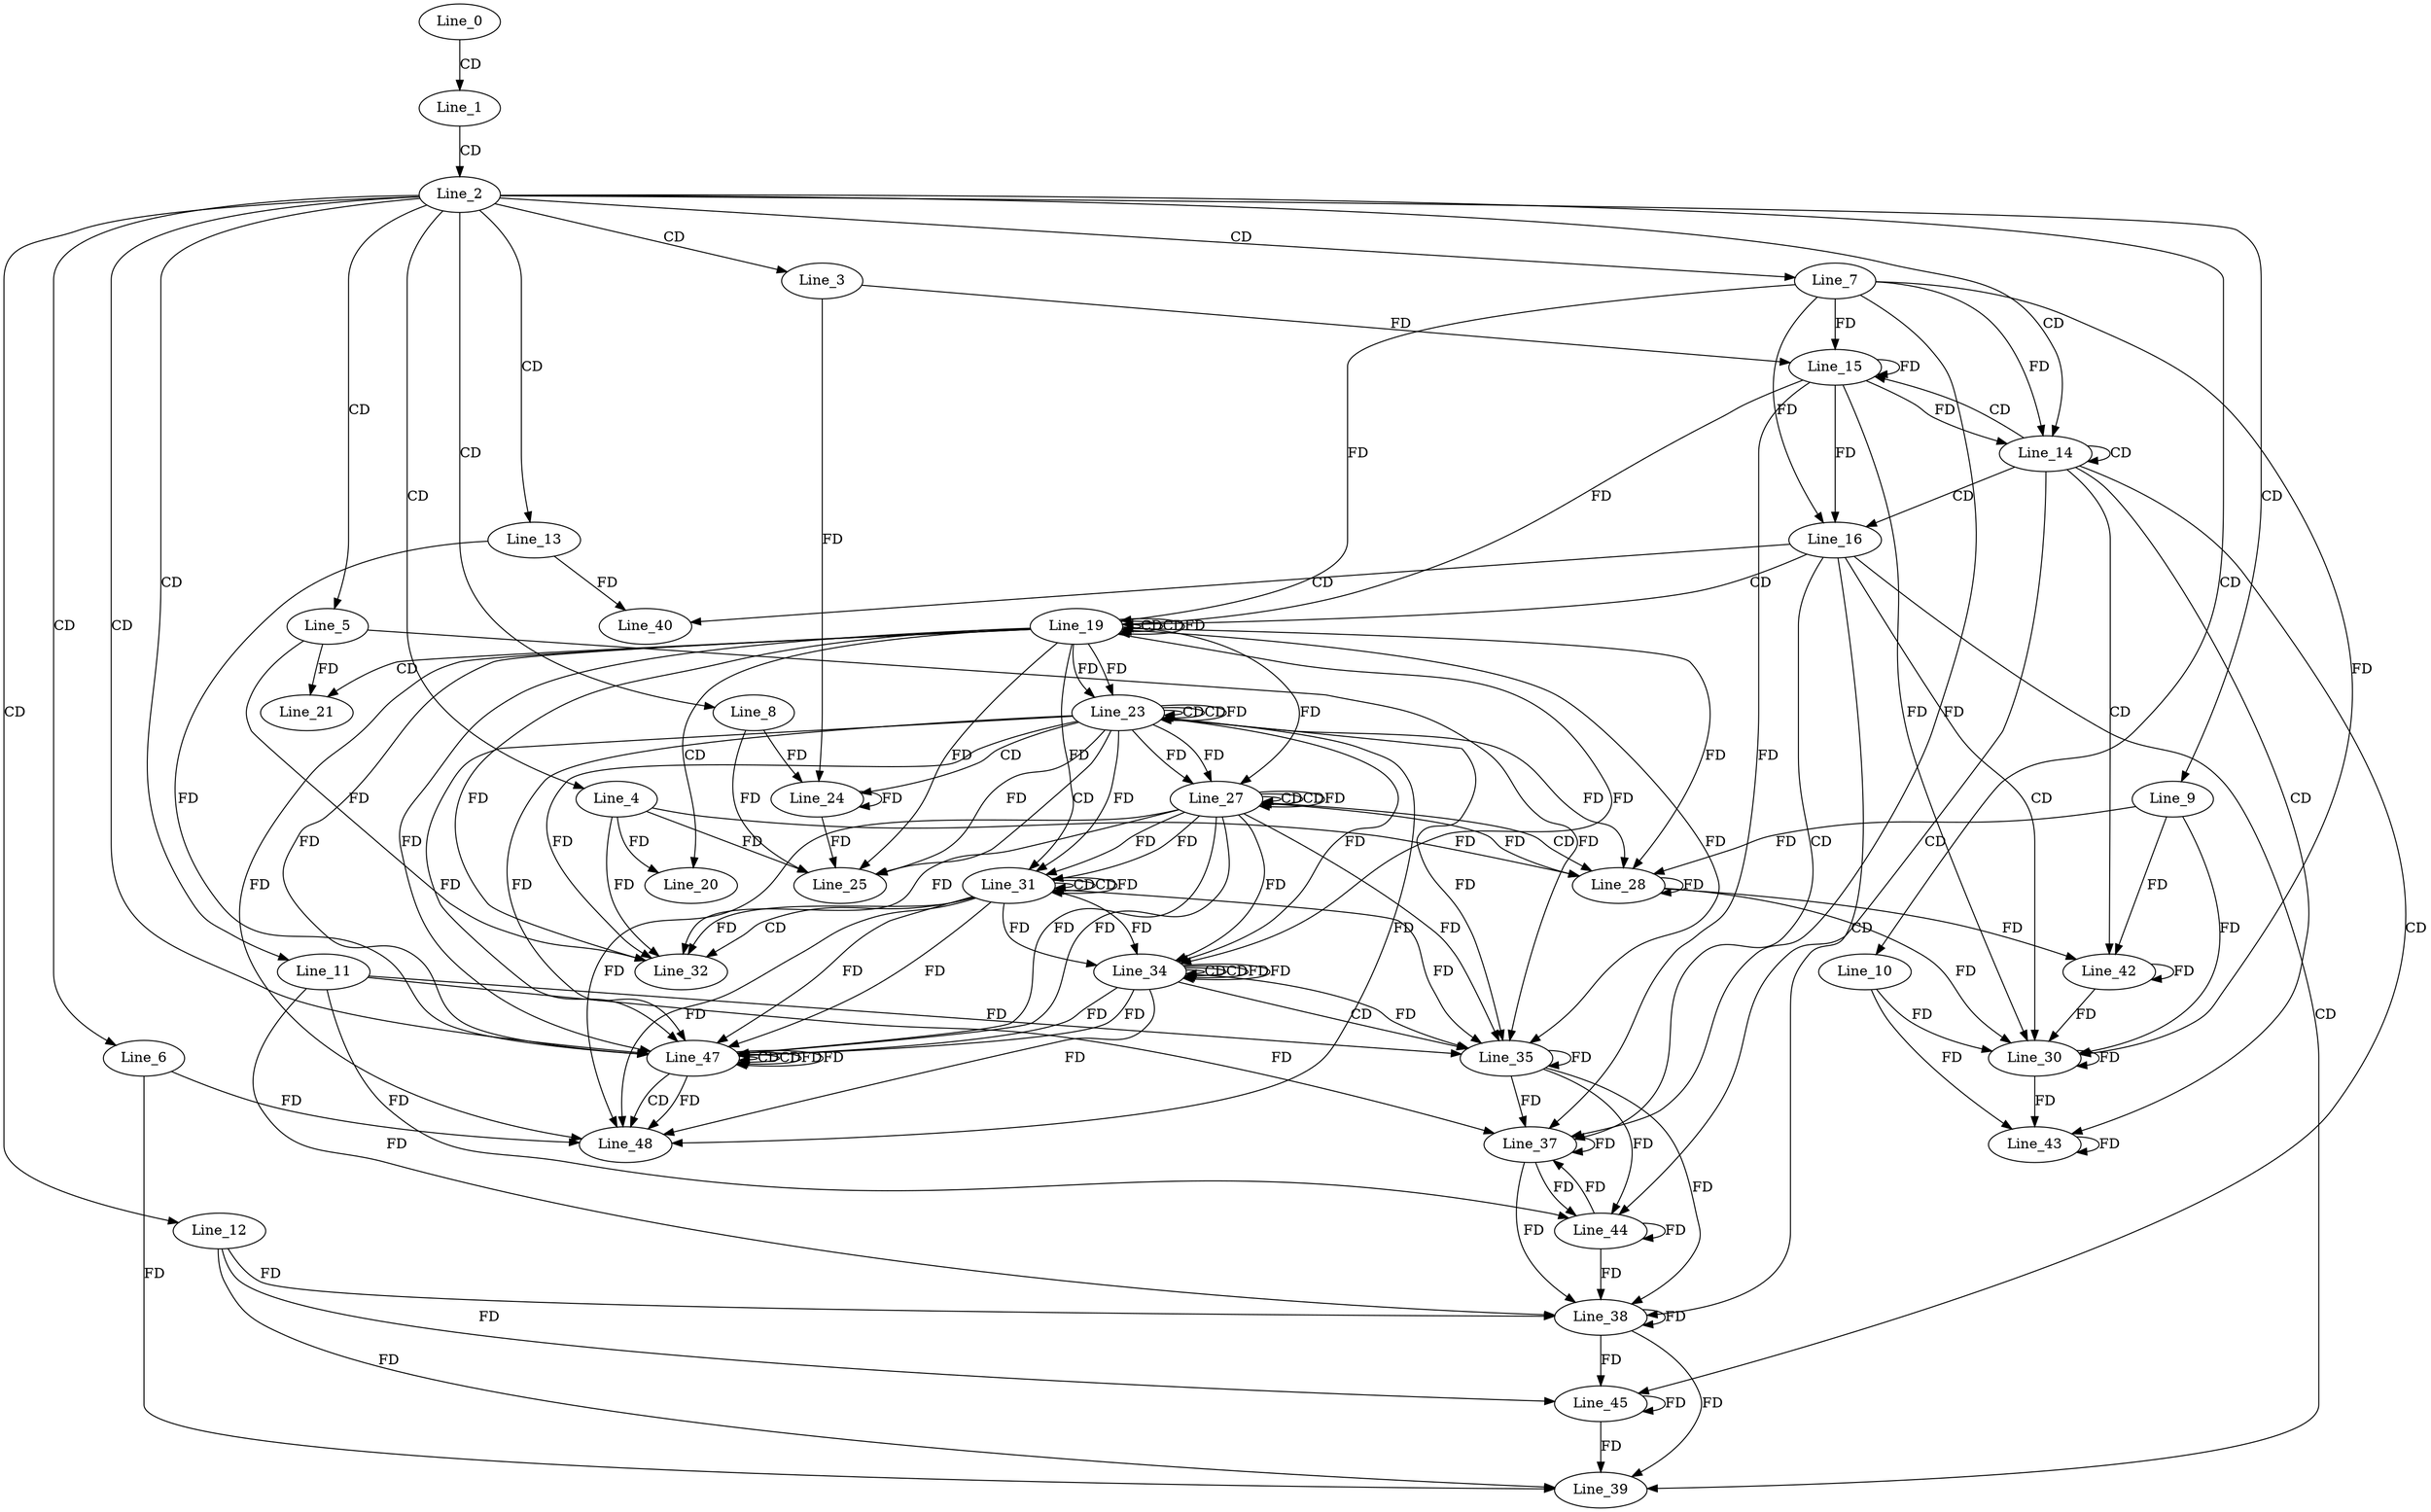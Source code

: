 digraph G {
  Line_0;
  Line_1;
  Line_2;
  Line_3;
  Line_4;
  Line_5;
  Line_6;
  Line_7;
  Line_8;
  Line_9;
  Line_10;
  Line_11;
  Line_12;
  Line_13;
  Line_14;
  Line_15;
  Line_15;
  Line_16;
  Line_19;
  Line_19;
  Line_19;
  Line_20;
  Line_21;
  Line_23;
  Line_23;
  Line_23;
  Line_24;
  Line_24;
  Line_25;
  Line_27;
  Line_27;
  Line_27;
  Line_28;
  Line_28;
  Line_30;
  Line_31;
  Line_31;
  Line_31;
  Line_32;
  Line_32;
  Line_34;
  Line_34;
  Line_34;
  Line_35;
  Line_35;
  Line_35;
  Line_37;
  Line_38;
  Line_38;
  Line_39;
  Line_40;
  Line_42;
  Line_43;
  Line_44;
  Line_45;
  Line_47;
  Line_47;
  Line_47;
  Line_48;
  Line_48;
  Line_0 -> Line_1 [ label="CD" ];
  Line_1 -> Line_2 [ label="CD" ];
  Line_2 -> Line_3 [ label="CD" ];
  Line_2 -> Line_4 [ label="CD" ];
  Line_2 -> Line_5 [ label="CD" ];
  Line_2 -> Line_6 [ label="CD" ];
  Line_2 -> Line_7 [ label="CD" ];
  Line_2 -> Line_8 [ label="CD" ];
  Line_2 -> Line_9 [ label="CD" ];
  Line_2 -> Line_10 [ label="CD" ];
  Line_2 -> Line_11 [ label="CD" ];
  Line_2 -> Line_12 [ label="CD" ];
  Line_2 -> Line_13 [ label="CD" ];
  Line_2 -> Line_14 [ label="CD" ];
  Line_14 -> Line_14 [ label="CD" ];
  Line_7 -> Line_14 [ label="FD" ];
  Line_14 -> Line_15 [ label="CD" ];
  Line_15 -> Line_15 [ label="FD" ];
  Line_7 -> Line_15 [ label="FD" ];
  Line_3 -> Line_15 [ label="FD" ];
  Line_14 -> Line_16 [ label="CD" ];
  Line_15 -> Line_16 [ label="FD" ];
  Line_7 -> Line_16 [ label="FD" ];
  Line_16 -> Line_19 [ label="CD" ];
  Line_19 -> Line_19 [ label="CD" ];
  Line_15 -> Line_19 [ label="FD" ];
  Line_7 -> Line_19 [ label="FD" ];
  Line_19 -> Line_19 [ label="CD" ];
  Line_19 -> Line_19 [ label="FD" ];
  Line_19 -> Line_20 [ label="CD" ];
  Line_4 -> Line_20 [ label="FD" ];
  Line_19 -> Line_21 [ label="CD" ];
  Line_5 -> Line_21 [ label="FD" ];
  Line_23 -> Line_23 [ label="CD" ];
  Line_19 -> Line_23 [ label="FD" ];
  Line_23 -> Line_23 [ label="CD" ];
  Line_23 -> Line_23 [ label="FD" ];
  Line_19 -> Line_23 [ label="FD" ];
  Line_23 -> Line_24 [ label="CD" ];
  Line_24 -> Line_24 [ label="FD" ];
  Line_8 -> Line_24 [ label="FD" ];
  Line_3 -> Line_24 [ label="FD" ];
  Line_23 -> Line_25 [ label="CD" ];
  Line_4 -> Line_25 [ label="FD" ];
  Line_23 -> Line_25 [ label="FD" ];
  Line_19 -> Line_25 [ label="FD" ];
  Line_24 -> Line_25 [ label="FD" ];
  Line_8 -> Line_25 [ label="FD" ];
  Line_27 -> Line_27 [ label="CD" ];
  Line_23 -> Line_27 [ label="FD" ];
  Line_27 -> Line_27 [ label="CD" ];
  Line_27 -> Line_27 [ label="FD" ];
  Line_23 -> Line_27 [ label="FD" ];
  Line_19 -> Line_27 [ label="FD" ];
  Line_27 -> Line_28 [ label="CD" ];
  Line_28 -> Line_28 [ label="FD" ];
  Line_9 -> Line_28 [ label="FD" ];
  Line_4 -> Line_28 [ label="FD" ];
  Line_27 -> Line_28 [ label="FD" ];
  Line_23 -> Line_28 [ label="FD" ];
  Line_19 -> Line_28 [ label="FD" ];
  Line_16 -> Line_30 [ label="CD" ];
  Line_30 -> Line_30 [ label="FD" ];
  Line_10 -> Line_30 [ label="FD" ];
  Line_28 -> Line_30 [ label="FD" ];
  Line_9 -> Line_30 [ label="FD" ];
  Line_15 -> Line_30 [ label="FD" ];
  Line_7 -> Line_30 [ label="FD" ];
  Line_31 -> Line_31 [ label="CD" ];
  Line_27 -> Line_31 [ label="FD" ];
  Line_31 -> Line_31 [ label="CD" ];
  Line_31 -> Line_31 [ label="FD" ];
  Line_27 -> Line_31 [ label="FD" ];
  Line_23 -> Line_31 [ label="FD" ];
  Line_19 -> Line_31 [ label="FD" ];
  Line_31 -> Line_32 [ label="CD" ];
  Line_5 -> Line_32 [ label="FD" ];
  Line_31 -> Line_32 [ label="FD" ];
  Line_27 -> Line_32 [ label="FD" ];
  Line_23 -> Line_32 [ label="FD" ];
  Line_19 -> Line_32 [ label="FD" ];
  Line_4 -> Line_32 [ label="FD" ];
  Line_34 -> Line_34 [ label="CD" ];
  Line_31 -> Line_34 [ label="FD" ];
  Line_34 -> Line_34 [ label="CD" ];
  Line_34 -> Line_34 [ label="FD" ];
  Line_31 -> Line_34 [ label="FD" ];
  Line_27 -> Line_34 [ label="FD" ];
  Line_23 -> Line_34 [ label="FD" ];
  Line_19 -> Line_34 [ label="FD" ];
  Line_34 -> Line_35 [ label="CD" ];
  Line_35 -> Line_35 [ label="FD" ];
  Line_11 -> Line_35 [ label="FD" ];
  Line_5 -> Line_35 [ label="FD" ];
  Line_34 -> Line_35 [ label="FD" ];
  Line_31 -> Line_35 [ label="FD" ];
  Line_27 -> Line_35 [ label="FD" ];
  Line_23 -> Line_35 [ label="FD" ];
  Line_19 -> Line_35 [ label="FD" ];
  Line_16 -> Line_37 [ label="CD" ];
  Line_35 -> Line_37 [ label="FD" ];
  Line_37 -> Line_37 [ label="FD" ];
  Line_11 -> Line_37 [ label="FD" ];
  Line_15 -> Line_37 [ label="FD" ];
  Line_7 -> Line_37 [ label="FD" ];
  Line_16 -> Line_38 [ label="CD" ];
  Line_38 -> Line_38 [ label="FD" ];
  Line_12 -> Line_38 [ label="FD" ];
  Line_35 -> Line_38 [ label="FD" ];
  Line_37 -> Line_38 [ label="FD" ];
  Line_11 -> Line_38 [ label="FD" ];
  Line_16 -> Line_39 [ label="CD" ];
  Line_6 -> Line_39 [ label="FD" ];
  Line_38 -> Line_39 [ label="FD" ];
  Line_12 -> Line_39 [ label="FD" ];
  Line_16 -> Line_40 [ label="CD" ];
  Line_13 -> Line_40 [ label="FD" ];
  Line_14 -> Line_42 [ label="CD" ];
  Line_28 -> Line_42 [ label="FD" ];
  Line_42 -> Line_42 [ label="FD" ];
  Line_9 -> Line_42 [ label="FD" ];
  Line_14 -> Line_43 [ label="CD" ];
  Line_30 -> Line_43 [ label="FD" ];
  Line_43 -> Line_43 [ label="FD" ];
  Line_10 -> Line_43 [ label="FD" ];
  Line_14 -> Line_44 [ label="CD" ];
  Line_35 -> Line_44 [ label="FD" ];
  Line_37 -> Line_44 [ label="FD" ];
  Line_44 -> Line_44 [ label="FD" ];
  Line_11 -> Line_44 [ label="FD" ];
  Line_14 -> Line_45 [ label="CD" ];
  Line_38 -> Line_45 [ label="FD" ];
  Line_45 -> Line_45 [ label="FD" ];
  Line_12 -> Line_45 [ label="FD" ];
  Line_2 -> Line_47 [ label="CD" ];
  Line_47 -> Line_47 [ label="CD" ];
  Line_34 -> Line_47 [ label="FD" ];
  Line_31 -> Line_47 [ label="FD" ];
  Line_27 -> Line_47 [ label="FD" ];
  Line_23 -> Line_47 [ label="FD" ];
  Line_19 -> Line_47 [ label="FD" ];
  Line_13 -> Line_47 [ label="FD" ];
  Line_47 -> Line_47 [ label="CD" ];
  Line_47 -> Line_47 [ label="FD" ];
  Line_34 -> Line_47 [ label="FD" ];
  Line_31 -> Line_47 [ label="FD" ];
  Line_27 -> Line_47 [ label="FD" ];
  Line_23 -> Line_47 [ label="FD" ];
  Line_19 -> Line_47 [ label="FD" ];
  Line_47 -> Line_48 [ label="CD" ];
  Line_6 -> Line_48 [ label="FD" ];
  Line_47 -> Line_48 [ label="FD" ];
  Line_34 -> Line_48 [ label="FD" ];
  Line_31 -> Line_48 [ label="FD" ];
  Line_27 -> Line_48 [ label="FD" ];
  Line_23 -> Line_48 [ label="FD" ];
  Line_19 -> Line_48 [ label="FD" ];
  Line_15 -> Line_14 [ label="FD" ];
  Line_42 -> Line_30 [ label="FD" ];
  Line_44 -> Line_37 [ label="FD" ];
  Line_44 -> Line_38 [ label="FD" ];
  Line_45 -> Line_39 [ label="FD" ];
  Line_34 -> Line_34 [ label="FD" ];
  Line_47 -> Line_47 [ label="FD" ];
}
